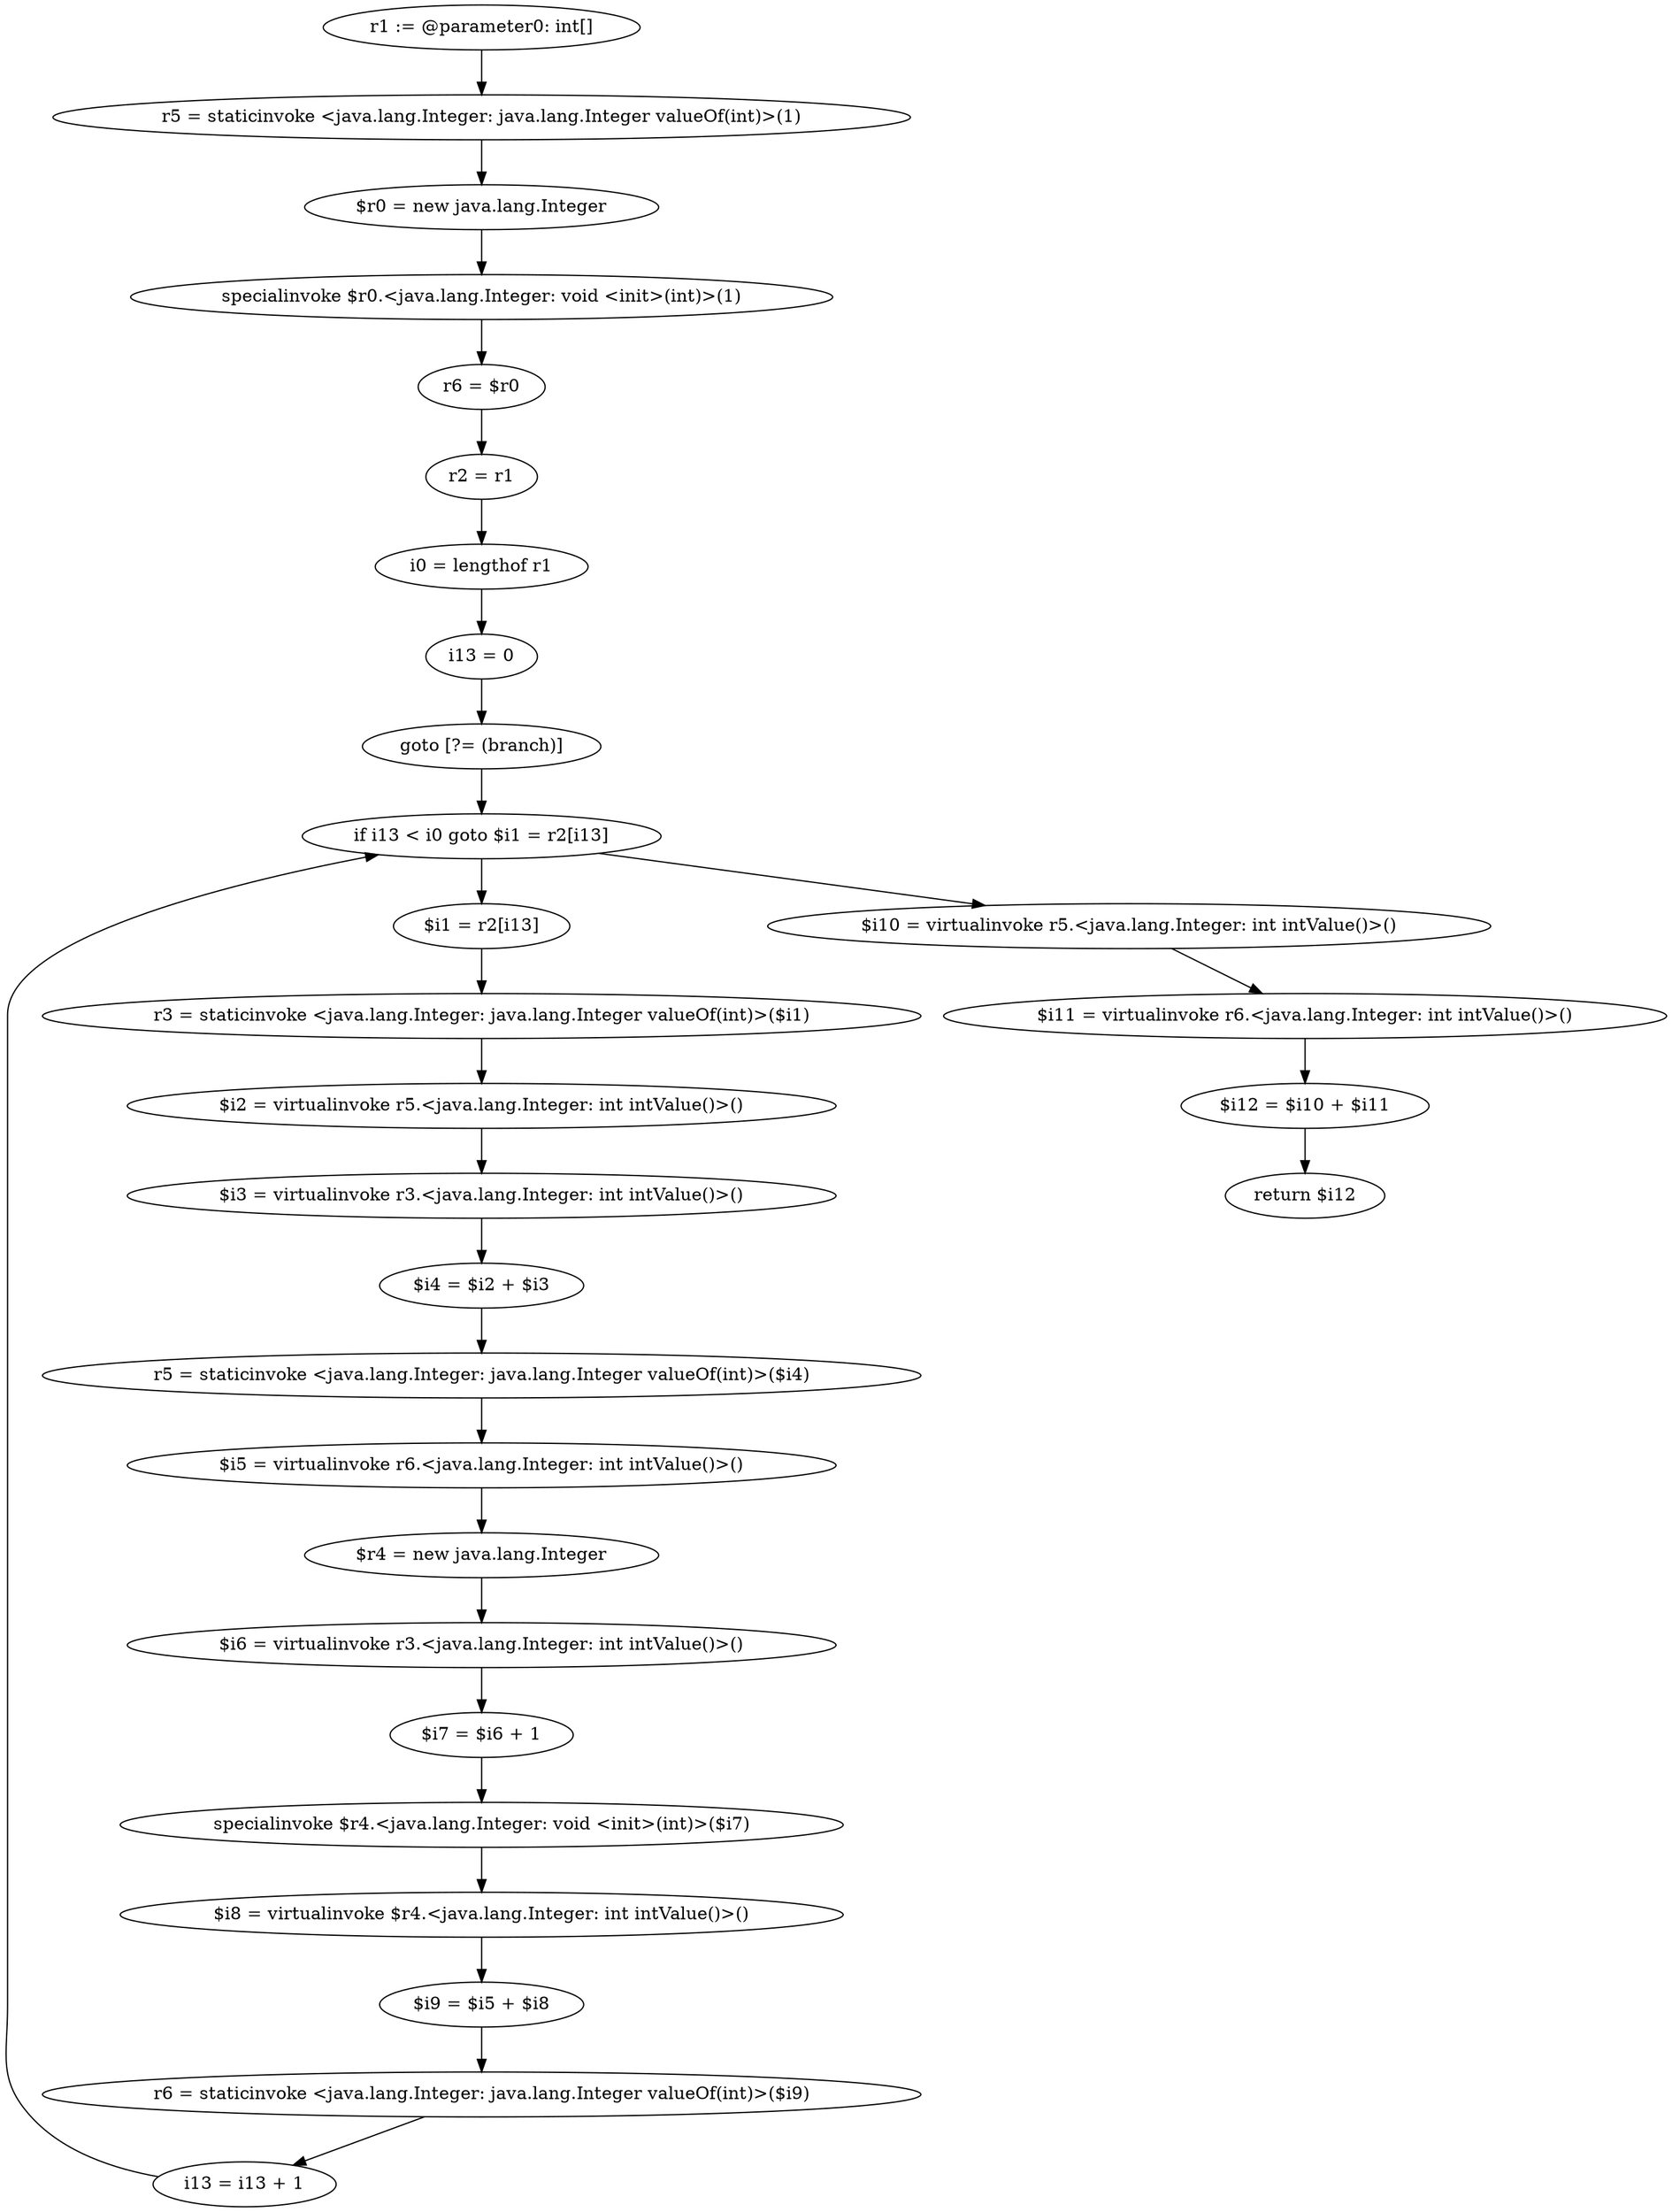 digraph "unitGraph" {
    "r1 := @parameter0: int[]"
    "r5 = staticinvoke <java.lang.Integer: java.lang.Integer valueOf(int)>(1)"
    "$r0 = new java.lang.Integer"
    "specialinvoke $r0.<java.lang.Integer: void <init>(int)>(1)"
    "r6 = $r0"
    "r2 = r1"
    "i0 = lengthof r1"
    "i13 = 0"
    "goto [?= (branch)]"
    "$i1 = r2[i13]"
    "r3 = staticinvoke <java.lang.Integer: java.lang.Integer valueOf(int)>($i1)"
    "$i2 = virtualinvoke r5.<java.lang.Integer: int intValue()>()"
    "$i3 = virtualinvoke r3.<java.lang.Integer: int intValue()>()"
    "$i4 = $i2 + $i3"
    "r5 = staticinvoke <java.lang.Integer: java.lang.Integer valueOf(int)>($i4)"
    "$i5 = virtualinvoke r6.<java.lang.Integer: int intValue()>()"
    "$r4 = new java.lang.Integer"
    "$i6 = virtualinvoke r3.<java.lang.Integer: int intValue()>()"
    "$i7 = $i6 + 1"
    "specialinvoke $r4.<java.lang.Integer: void <init>(int)>($i7)"
    "$i8 = virtualinvoke $r4.<java.lang.Integer: int intValue()>()"
    "$i9 = $i5 + $i8"
    "r6 = staticinvoke <java.lang.Integer: java.lang.Integer valueOf(int)>($i9)"
    "i13 = i13 + 1"
    "if i13 < i0 goto $i1 = r2[i13]"
    "$i10 = virtualinvoke r5.<java.lang.Integer: int intValue()>()"
    "$i11 = virtualinvoke r6.<java.lang.Integer: int intValue()>()"
    "$i12 = $i10 + $i11"
    "return $i12"
    "r1 := @parameter0: int[]"->"r5 = staticinvoke <java.lang.Integer: java.lang.Integer valueOf(int)>(1)";
    "r5 = staticinvoke <java.lang.Integer: java.lang.Integer valueOf(int)>(1)"->"$r0 = new java.lang.Integer";
    "$r0 = new java.lang.Integer"->"specialinvoke $r0.<java.lang.Integer: void <init>(int)>(1)";
    "specialinvoke $r0.<java.lang.Integer: void <init>(int)>(1)"->"r6 = $r0";
    "r6 = $r0"->"r2 = r1";
    "r2 = r1"->"i0 = lengthof r1";
    "i0 = lengthof r1"->"i13 = 0";
    "i13 = 0"->"goto [?= (branch)]";
    "goto [?= (branch)]"->"if i13 < i0 goto $i1 = r2[i13]";
    "$i1 = r2[i13]"->"r3 = staticinvoke <java.lang.Integer: java.lang.Integer valueOf(int)>($i1)";
    "r3 = staticinvoke <java.lang.Integer: java.lang.Integer valueOf(int)>($i1)"->"$i2 = virtualinvoke r5.<java.lang.Integer: int intValue()>()";
    "$i2 = virtualinvoke r5.<java.lang.Integer: int intValue()>()"->"$i3 = virtualinvoke r3.<java.lang.Integer: int intValue()>()";
    "$i3 = virtualinvoke r3.<java.lang.Integer: int intValue()>()"->"$i4 = $i2 + $i3";
    "$i4 = $i2 + $i3"->"r5 = staticinvoke <java.lang.Integer: java.lang.Integer valueOf(int)>($i4)";
    "r5 = staticinvoke <java.lang.Integer: java.lang.Integer valueOf(int)>($i4)"->"$i5 = virtualinvoke r6.<java.lang.Integer: int intValue()>()";
    "$i5 = virtualinvoke r6.<java.lang.Integer: int intValue()>()"->"$r4 = new java.lang.Integer";
    "$r4 = new java.lang.Integer"->"$i6 = virtualinvoke r3.<java.lang.Integer: int intValue()>()";
    "$i6 = virtualinvoke r3.<java.lang.Integer: int intValue()>()"->"$i7 = $i6 + 1";
    "$i7 = $i6 + 1"->"specialinvoke $r4.<java.lang.Integer: void <init>(int)>($i7)";
    "specialinvoke $r4.<java.lang.Integer: void <init>(int)>($i7)"->"$i8 = virtualinvoke $r4.<java.lang.Integer: int intValue()>()";
    "$i8 = virtualinvoke $r4.<java.lang.Integer: int intValue()>()"->"$i9 = $i5 + $i8";
    "$i9 = $i5 + $i8"->"r6 = staticinvoke <java.lang.Integer: java.lang.Integer valueOf(int)>($i9)";
    "r6 = staticinvoke <java.lang.Integer: java.lang.Integer valueOf(int)>($i9)"->"i13 = i13 + 1";
    "i13 = i13 + 1"->"if i13 < i0 goto $i1 = r2[i13]";
    "if i13 < i0 goto $i1 = r2[i13]"->"$i10 = virtualinvoke r5.<java.lang.Integer: int intValue()>()";
    "if i13 < i0 goto $i1 = r2[i13]"->"$i1 = r2[i13]";
    "$i10 = virtualinvoke r5.<java.lang.Integer: int intValue()>()"->"$i11 = virtualinvoke r6.<java.lang.Integer: int intValue()>()";
    "$i11 = virtualinvoke r6.<java.lang.Integer: int intValue()>()"->"$i12 = $i10 + $i11";
    "$i12 = $i10 + $i11"->"return $i12";
}
